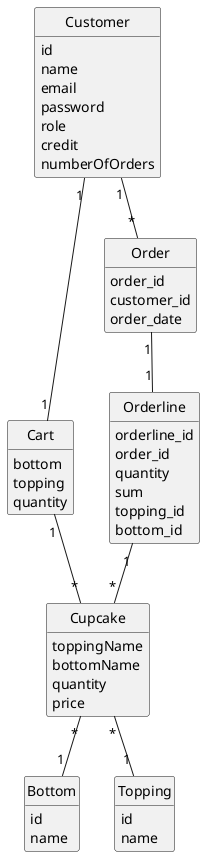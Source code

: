 @startuml

class Customer {
    id
    name
    email
    password
    role
    credit
    numberOfOrders
}

Customer "1" -- "*" Order
Customer "1" -- "1" Cart

class Order {
    order_id
    customer_id
    order_date
}

class Orderline {
    orderline_id
    order_id
    quantity
    sum
    topping_id
    bottom_id
}

Order "1" -- "1" Orderline
Orderline "1" -- "*" Cupcake

class Cart {
    bottom
    topping
    quantity
}

Cart "1" -right- "*" Cupcake

class Cupcake {
    toppingName
    bottomName
    quantity
    price

}

Cupcake "*" -- "1" Bottom
Cupcake "*" -- "1" Topping


class Bottom {
    id
    name
}

class Topping {
    id
    name


}



hide members
hide circle
show fields

@enduml